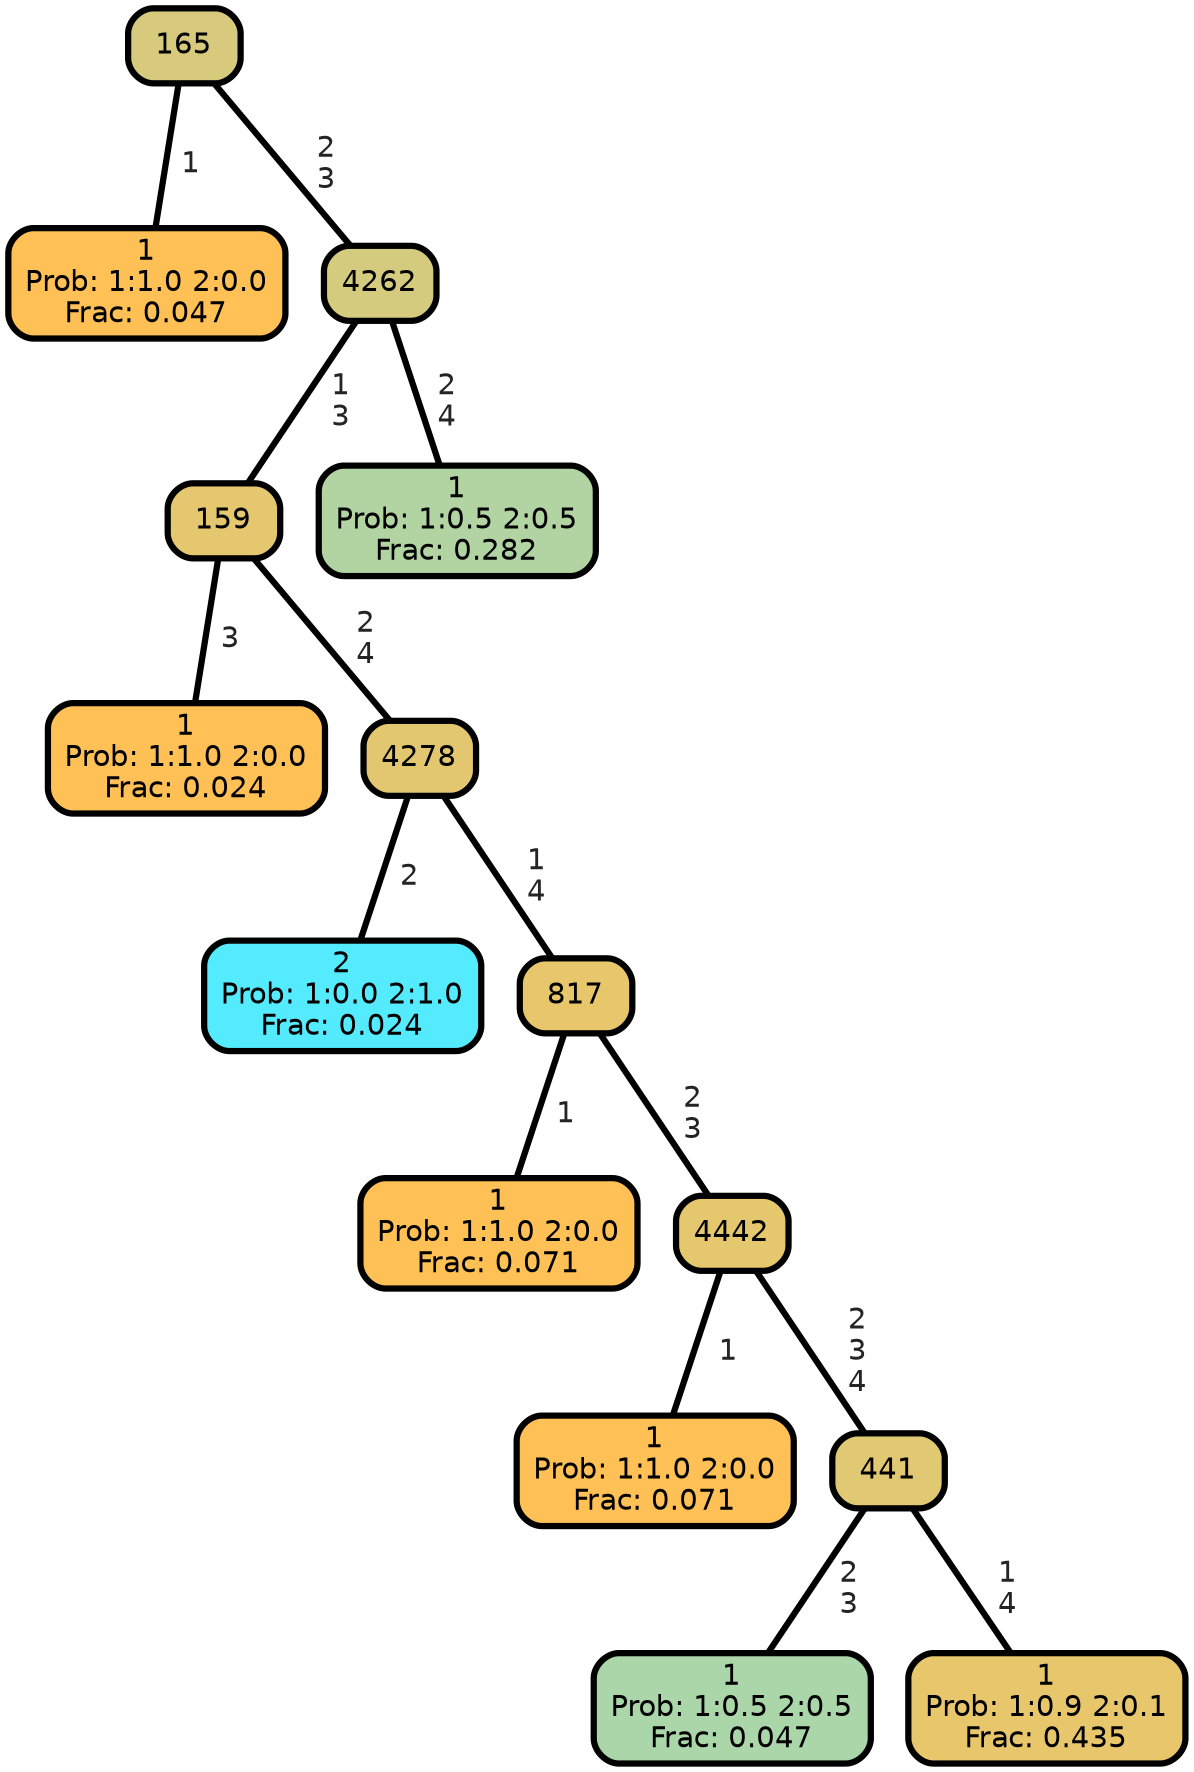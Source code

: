 graph Tree {
node [shape=box, style="filled, rounded",color="black",penwidth="3",fontcolor="black",                 fontname=helvetica] ;
graph [ranksep="0 equally", splines=straight,                 bgcolor=transparent, dpi=200] ;
edge [fontname=helvetica, fontweight=bold,fontcolor=grey14,color=black] ;
0 [label="1
Prob: 1:1.0 2:0.0
Frac: 0.047", fillcolor="#ffc155"] ;
1 [label="165", fillcolor="#d7ca7d"] ;
2 [label="1
Prob: 1:1.0 2:0.0
Frac: 0.024", fillcolor="#ffc155"] ;
3 [label="159", fillcolor="#e4c76f"] ;
4 [label="2
Prob: 1:0.0 2:1.0
Frac: 0.024", fillcolor="#55ebff"] ;
5 [label="4278", fillcolor="#e3c770"] ;
6 [label="1
Prob: 1:1.0 2:0.0
Frac: 0.071", fillcolor="#ffc155"] ;
7 [label="817", fillcolor="#e8c66b"] ;
8 [label="1
Prob: 1:1.0 2:0.0
Frac: 0.071", fillcolor="#ffc155"] ;
9 [label="4442", fillcolor="#e5c76e"] ;
10 [label="1
Prob: 1:0.5 2:0.5
Frac: 0.047", fillcolor="#aad6aa"] ;
11 [label="441", fillcolor="#e1c872"] ;
12 [label="1
Prob: 1:0.9 2:0.1
Frac: 0.435", fillcolor="#e8c66b"] ;
13 [label="4262", fillcolor="#d5cb7e"] ;
14 [label="1
Prob: 1:0.5 2:0.5
Frac: 0.282", fillcolor="#b1d4a2"] ;
1 -- 0 [label=" 1",penwidth=3] ;
1 -- 13 [label=" 2\n 3",penwidth=3] ;
3 -- 2 [label=" 3",penwidth=3] ;
3 -- 5 [label=" 2\n 4",penwidth=3] ;
5 -- 4 [label=" 2",penwidth=3] ;
5 -- 7 [label=" 1\n 4",penwidth=3] ;
7 -- 6 [label=" 1",penwidth=3] ;
7 -- 9 [label=" 2\n 3",penwidth=3] ;
9 -- 8 [label=" 1",penwidth=3] ;
9 -- 11 [label=" 2\n 3\n 4",penwidth=3] ;
11 -- 10 [label=" 2\n 3",penwidth=3] ;
11 -- 12 [label=" 1\n 4",penwidth=3] ;
13 -- 3 [label=" 1\n 3",penwidth=3] ;
13 -- 14 [label=" 2\n 4",penwidth=3] ;
{rank = same;}}